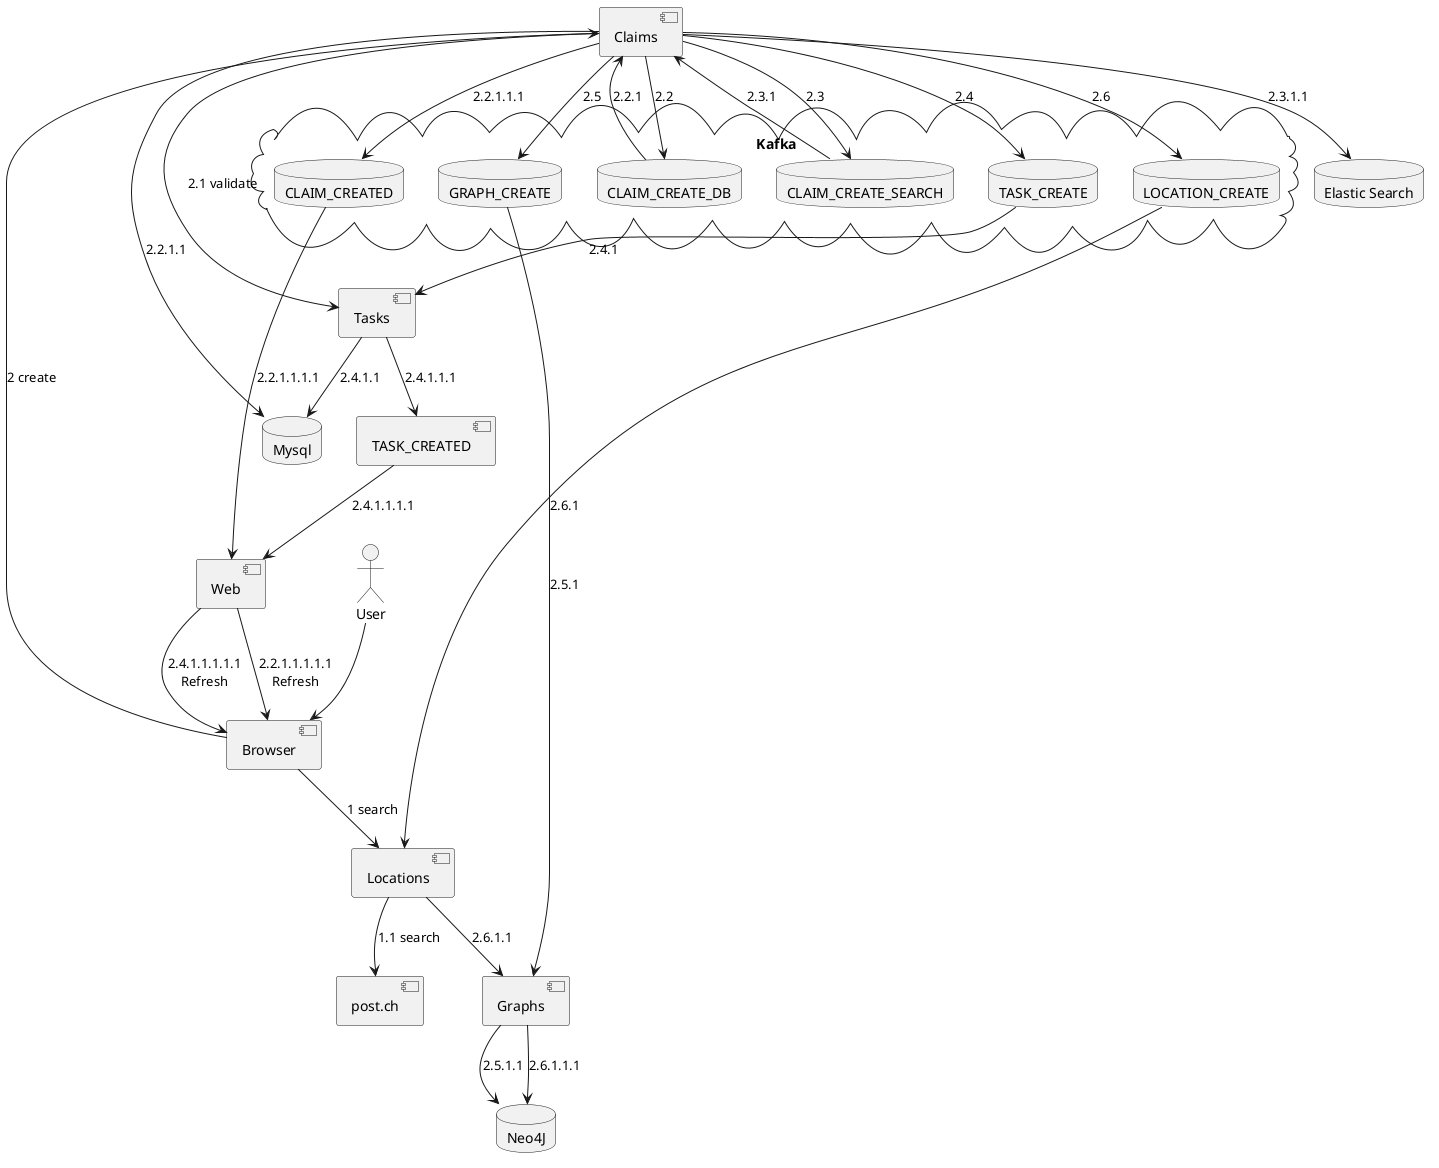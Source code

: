 @startuml

skinparam componentStyle uml2

database Mysql
database Neo4J
database "Elastic Search"
cloud Kafka {
    database CLAIM_CREATE_DB
    database CLAIM_CREATE_SEARCH
    database TASK_CREATE
    database LOCATION_CREATE
    database CLAIM_CREATED
    database GRAPH_CREATE
}
actor User

User --> [Browser]
[Browser] --> [Locations] : 1 search
[Locations] --> [post.ch] : 1.1 search
[Browser] --> [Claims] : 2 create
[Claims] --> [Tasks] : 2.1 validate
[Claims] --> CLAIM_CREATE_DB : 2.2
[Claims] --> CLAIM_CREATE_SEARCH : 2.3
[Claims] --> TASK_CREATE : 2.4
[Claims] --> GRAPH_CREATE : 2.5
[Claims] --> LOCATION_CREATE : 2.6

[CLAIM_CREATE_DB] --> [Claims] : 2.2.1
[Claims] --> [Mysql] : 2.2.1.1
[Claims] --> [CLAIM_CREATED] : 2.2.1.1.1
[CLAIM_CREATED] --> [Web] : 2.2.1.1.1.1
[Web] --> [Browser] : 2.2.1.1.1.1.1\nRefresh

[CLAIM_CREATE_SEARCH] --> [Claims] : 2.3.1
[Claims] --> [Elastic Search] : 2.3.1.1

[TASK_CREATE] --> [Tasks] : 2.4.1
[Tasks] --> [Mysql] : 2.4.1.1
[Tasks] --> [TASK_CREATED] : 2.4.1.1.1
[TASK_CREATED] --> [Web] : 2.4.1.1.1.1
[Web] --> [Browser] : 2.4.1.1.1.1.1\nRefresh

[GRAPH_CREATE] --> [Graphs] : 2.5.1
[Graphs] --> [Neo4J] : 2.5.1.1

[LOCATION_CREATE] --> [Locations] : 2.6.1
[Locations] --> [Graphs] : 2.6.1.1
[Graphs] --> [Neo4J] : 2.6.1.1.1

@enduml
